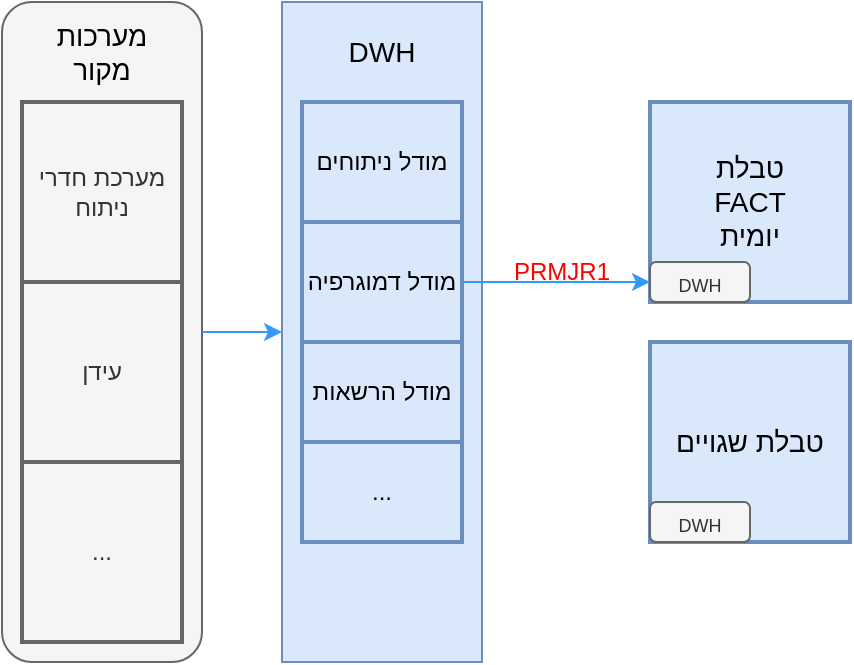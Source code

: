 <mxfile version="20.8.20" type="github">
  <diagram name="‫עמוד-1‬" id="UTx1FxKETpSa5mLvCJv0">
    <mxGraphModel dx="794" dy="438" grid="1" gridSize="10" guides="1" tooltips="1" connect="1" arrows="1" fold="1" page="1" pageScale="1" pageWidth="827" pageHeight="1169" math="0" shadow="0">
      <root>
        <mxCell id="0" />
        <mxCell id="1" parent="0" />
        <mxCell id="ysbtws3u_5ZjublSt12L-7" value="" style="group" vertex="1" connectable="0" parent="1">
          <mxGeometry x="40" y="160" width="100" height="330" as="geometry" />
        </mxCell>
        <mxCell id="ysbtws3u_5ZjublSt12L-1" value="" style="rounded=1;whiteSpace=wrap;html=1;fillColor=#f5f5f5;fontColor=#333333;strokeColor=#666666;" vertex="1" parent="ysbtws3u_5ZjublSt12L-7">
          <mxGeometry width="100" height="330" as="geometry" />
        </mxCell>
        <mxCell id="ysbtws3u_5ZjublSt12L-3" value="מערכת חדרי ניתוח" style="rounded=0;whiteSpace=wrap;html=1;fillColor=#f5f5f5;fontColor=#333333;strokeColor=#666666;strokeWidth=2;" vertex="1" parent="ysbtws3u_5ZjublSt12L-7">
          <mxGeometry x="10" y="50" width="80" height="90" as="geometry" />
        </mxCell>
        <mxCell id="ysbtws3u_5ZjublSt12L-4" value="עידן" style="rounded=0;whiteSpace=wrap;html=1;fillColor=#f5f5f5;fontColor=#333333;strokeColor=#666666;strokeWidth=2;" vertex="1" parent="ysbtws3u_5ZjublSt12L-7">
          <mxGeometry x="10" y="140" width="80" height="90" as="geometry" />
        </mxCell>
        <mxCell id="ysbtws3u_5ZjublSt12L-5" value="..." style="rounded=0;whiteSpace=wrap;html=1;fillColor=#f5f5f5;fontColor=#333333;strokeColor=#666666;strokeWidth=2;" vertex="1" parent="ysbtws3u_5ZjublSt12L-7">
          <mxGeometry x="10" y="230" width="80" height="90" as="geometry" />
        </mxCell>
        <mxCell id="ysbtws3u_5ZjublSt12L-6" value="&lt;font style=&quot;font-size: 14px;&quot;&gt;מערכות מקור&lt;/font&gt;" style="text;html=1;strokeColor=none;fillColor=none;align=center;verticalAlign=middle;whiteSpace=wrap;rounded=0;" vertex="1" parent="ysbtws3u_5ZjublSt12L-7">
          <mxGeometry x="20" y="10" width="60" height="30" as="geometry" />
        </mxCell>
        <mxCell id="ysbtws3u_5ZjublSt12L-8" value="" style="group;fillColor=#dae8fc;strokeColor=#6c8ebf;" vertex="1" connectable="0" parent="1">
          <mxGeometry x="180" y="160" width="100" height="330" as="geometry" />
        </mxCell>
        <mxCell id="ysbtws3u_5ZjublSt12L-10" value="מודל ניתוחים" style="rounded=0;whiteSpace=wrap;html=1;fillColor=#dae8fc;strokeColor=#6c8ebf;strokeWidth=2;" vertex="1" parent="ysbtws3u_5ZjublSt12L-8">
          <mxGeometry x="10" y="50" width="80" height="60" as="geometry" />
        </mxCell>
        <mxCell id="ysbtws3u_5ZjublSt12L-11" value="מודל דמוגרפיה" style="rounded=0;whiteSpace=wrap;html=1;fillColor=#dae8fc;strokeColor=#6c8ebf;strokeWidth=2;" vertex="1" parent="ysbtws3u_5ZjublSt12L-8">
          <mxGeometry x="10" y="110" width="80" height="60" as="geometry" />
        </mxCell>
        <mxCell id="ysbtws3u_5ZjublSt12L-12" value="מודל הרשאות" style="rounded=0;whiteSpace=wrap;html=1;fillColor=#dae8fc;strokeColor=#6c8ebf;strokeWidth=2;" vertex="1" parent="ysbtws3u_5ZjublSt12L-8">
          <mxGeometry x="10" y="170" width="80" height="50" as="geometry" />
        </mxCell>
        <mxCell id="ysbtws3u_5ZjublSt12L-13" value="&lt;font style=&quot;font-size: 14px;&quot;&gt;DWH&lt;/font&gt;" style="text;html=1;strokeColor=none;fillColor=none;align=center;verticalAlign=middle;whiteSpace=wrap;rounded=0;" vertex="1" parent="ysbtws3u_5ZjublSt12L-8">
          <mxGeometry x="20" y="10" width="60" height="30" as="geometry" />
        </mxCell>
        <mxCell id="ysbtws3u_5ZjublSt12L-14" value="..." style="rounded=0;whiteSpace=wrap;html=1;fillColor=#dae8fc;strokeColor=#6c8ebf;strokeWidth=2;" vertex="1" parent="ysbtws3u_5ZjublSt12L-8">
          <mxGeometry x="10" y="220" width="80" height="50" as="geometry" />
        </mxCell>
        <mxCell id="ysbtws3u_5ZjublSt12L-16" value="" style="endArrow=classic;html=1;rounded=0;fontSize=14;exitX=1;exitY=0.5;exitDx=0;exitDy=0;entryX=0;entryY=0.5;entryDx=0;entryDy=0;strokeColor=#3399FF;" edge="1" parent="1" source="ysbtws3u_5ZjublSt12L-1">
          <mxGeometry width="50" height="50" relative="1" as="geometry">
            <mxPoint x="380" y="380" as="sourcePoint" />
            <mxPoint x="180" y="325" as="targetPoint" />
          </mxGeometry>
        </mxCell>
        <mxCell id="ysbtws3u_5ZjublSt12L-25" value="" style="group" vertex="1" connectable="0" parent="1">
          <mxGeometry x="364" y="210" width="100" height="220" as="geometry" />
        </mxCell>
        <mxCell id="ysbtws3u_5ZjublSt12L-21" value="טבלת&lt;br&gt;FACT&lt;br&gt;יומית" style="whiteSpace=wrap;html=1;aspect=fixed;strokeWidth=2;fontSize=14;fillColor=#dae8fc;strokeColor=#6c8ebf;" vertex="1" parent="ysbtws3u_5ZjublSt12L-25">
          <mxGeometry width="100" height="100" as="geometry" />
        </mxCell>
        <mxCell id="ysbtws3u_5ZjublSt12L-22" value="טבלת שגויים" style="whiteSpace=wrap;html=1;aspect=fixed;strokeWidth=2;fontSize=14;fillColor=#dae8fc;strokeColor=#6c8ebf;" vertex="1" parent="ysbtws3u_5ZjublSt12L-25">
          <mxGeometry y="120" width="100" height="100" as="geometry" />
        </mxCell>
        <mxCell id="ysbtws3u_5ZjublSt12L-23" value="&lt;font style=&quot;font-size: 9px;&quot;&gt;DWH&lt;/font&gt;" style="rounded=1;whiteSpace=wrap;html=1;strokeWidth=1;fontSize=14;fillColor=#f5f5f5;fontColor=#333333;strokeColor=#666666;" vertex="1" parent="ysbtws3u_5ZjublSt12L-25">
          <mxGeometry y="80" width="50" height="20" as="geometry" />
        </mxCell>
        <mxCell id="ysbtws3u_5ZjublSt12L-24" value="&lt;font style=&quot;font-size: 9px;&quot;&gt;DWH&lt;/font&gt;" style="rounded=1;whiteSpace=wrap;html=1;strokeWidth=1;fontSize=14;fillColor=#f5f5f5;fontColor=#333333;strokeColor=#666666;" vertex="1" parent="ysbtws3u_5ZjublSt12L-25">
          <mxGeometry y="200" width="50" height="20" as="geometry" />
        </mxCell>
        <mxCell id="ysbtws3u_5ZjublSt12L-26" value="" style="edgeStyle=orthogonalEdgeStyle;rounded=0;orthogonalLoop=1;jettySize=auto;html=1;strokeColor=#3399FF;fontSize=9;" edge="1" parent="1" source="ysbtws3u_5ZjublSt12L-11" target="ysbtws3u_5ZjublSt12L-23">
          <mxGeometry relative="1" as="geometry" />
        </mxCell>
        <mxCell id="ysbtws3u_5ZjublSt12L-29" value="&lt;font color=&quot;#ff0000&quot; style=&quot;font-size: 12px;&quot;&gt;PRMJR1&lt;/font&gt;" style="text;html=1;strokeColor=none;fillColor=none;align=center;verticalAlign=middle;whiteSpace=wrap;rounded=0;fontSize=9;" vertex="1" parent="1">
          <mxGeometry x="290" y="280" width="60" height="30" as="geometry" />
        </mxCell>
      </root>
    </mxGraphModel>
  </diagram>
</mxfile>
